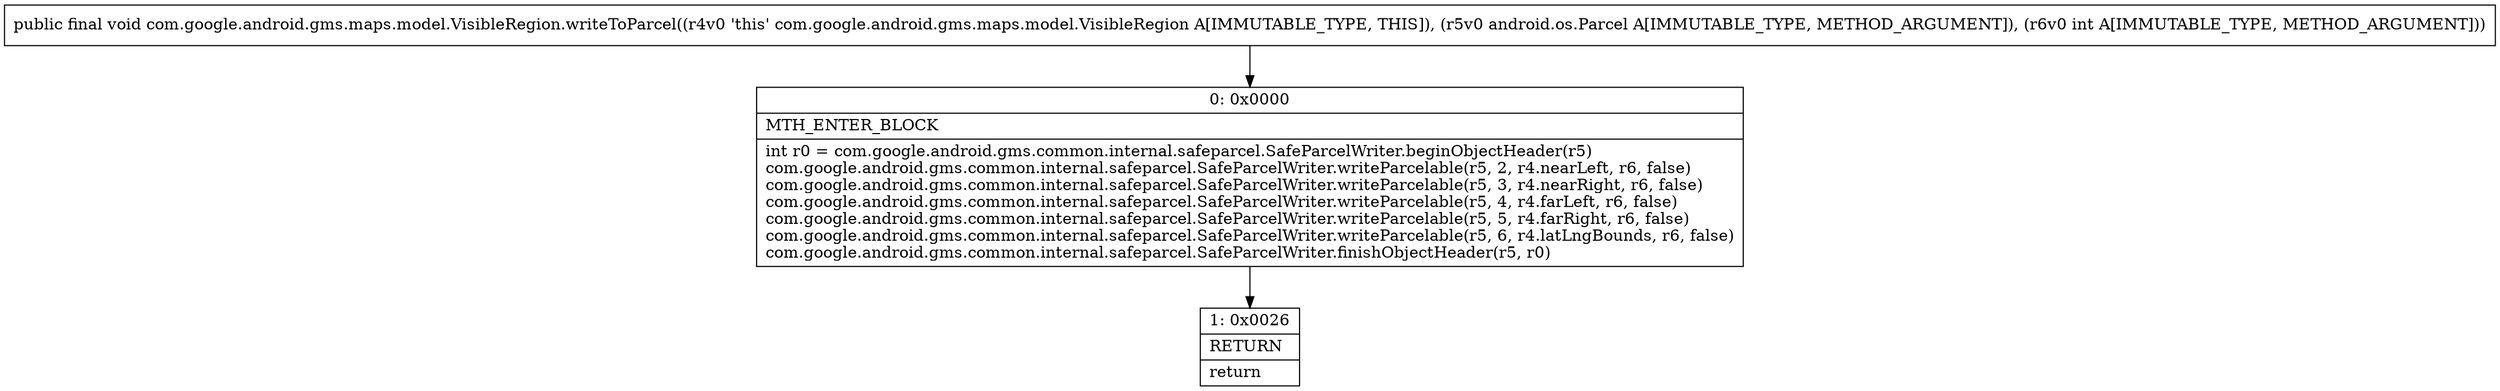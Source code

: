 digraph "CFG forcom.google.android.gms.maps.model.VisibleRegion.writeToParcel(Landroid\/os\/Parcel;I)V" {
Node_0 [shape=record,label="{0\:\ 0x0000|MTH_ENTER_BLOCK\l|int r0 = com.google.android.gms.common.internal.safeparcel.SafeParcelWriter.beginObjectHeader(r5)\lcom.google.android.gms.common.internal.safeparcel.SafeParcelWriter.writeParcelable(r5, 2, r4.nearLeft, r6, false)\lcom.google.android.gms.common.internal.safeparcel.SafeParcelWriter.writeParcelable(r5, 3, r4.nearRight, r6, false)\lcom.google.android.gms.common.internal.safeparcel.SafeParcelWriter.writeParcelable(r5, 4, r4.farLeft, r6, false)\lcom.google.android.gms.common.internal.safeparcel.SafeParcelWriter.writeParcelable(r5, 5, r4.farRight, r6, false)\lcom.google.android.gms.common.internal.safeparcel.SafeParcelWriter.writeParcelable(r5, 6, r4.latLngBounds, r6, false)\lcom.google.android.gms.common.internal.safeparcel.SafeParcelWriter.finishObjectHeader(r5, r0)\l}"];
Node_1 [shape=record,label="{1\:\ 0x0026|RETURN\l|return\l}"];
MethodNode[shape=record,label="{public final void com.google.android.gms.maps.model.VisibleRegion.writeToParcel((r4v0 'this' com.google.android.gms.maps.model.VisibleRegion A[IMMUTABLE_TYPE, THIS]), (r5v0 android.os.Parcel A[IMMUTABLE_TYPE, METHOD_ARGUMENT]), (r6v0 int A[IMMUTABLE_TYPE, METHOD_ARGUMENT])) }"];
MethodNode -> Node_0;
Node_0 -> Node_1;
}

